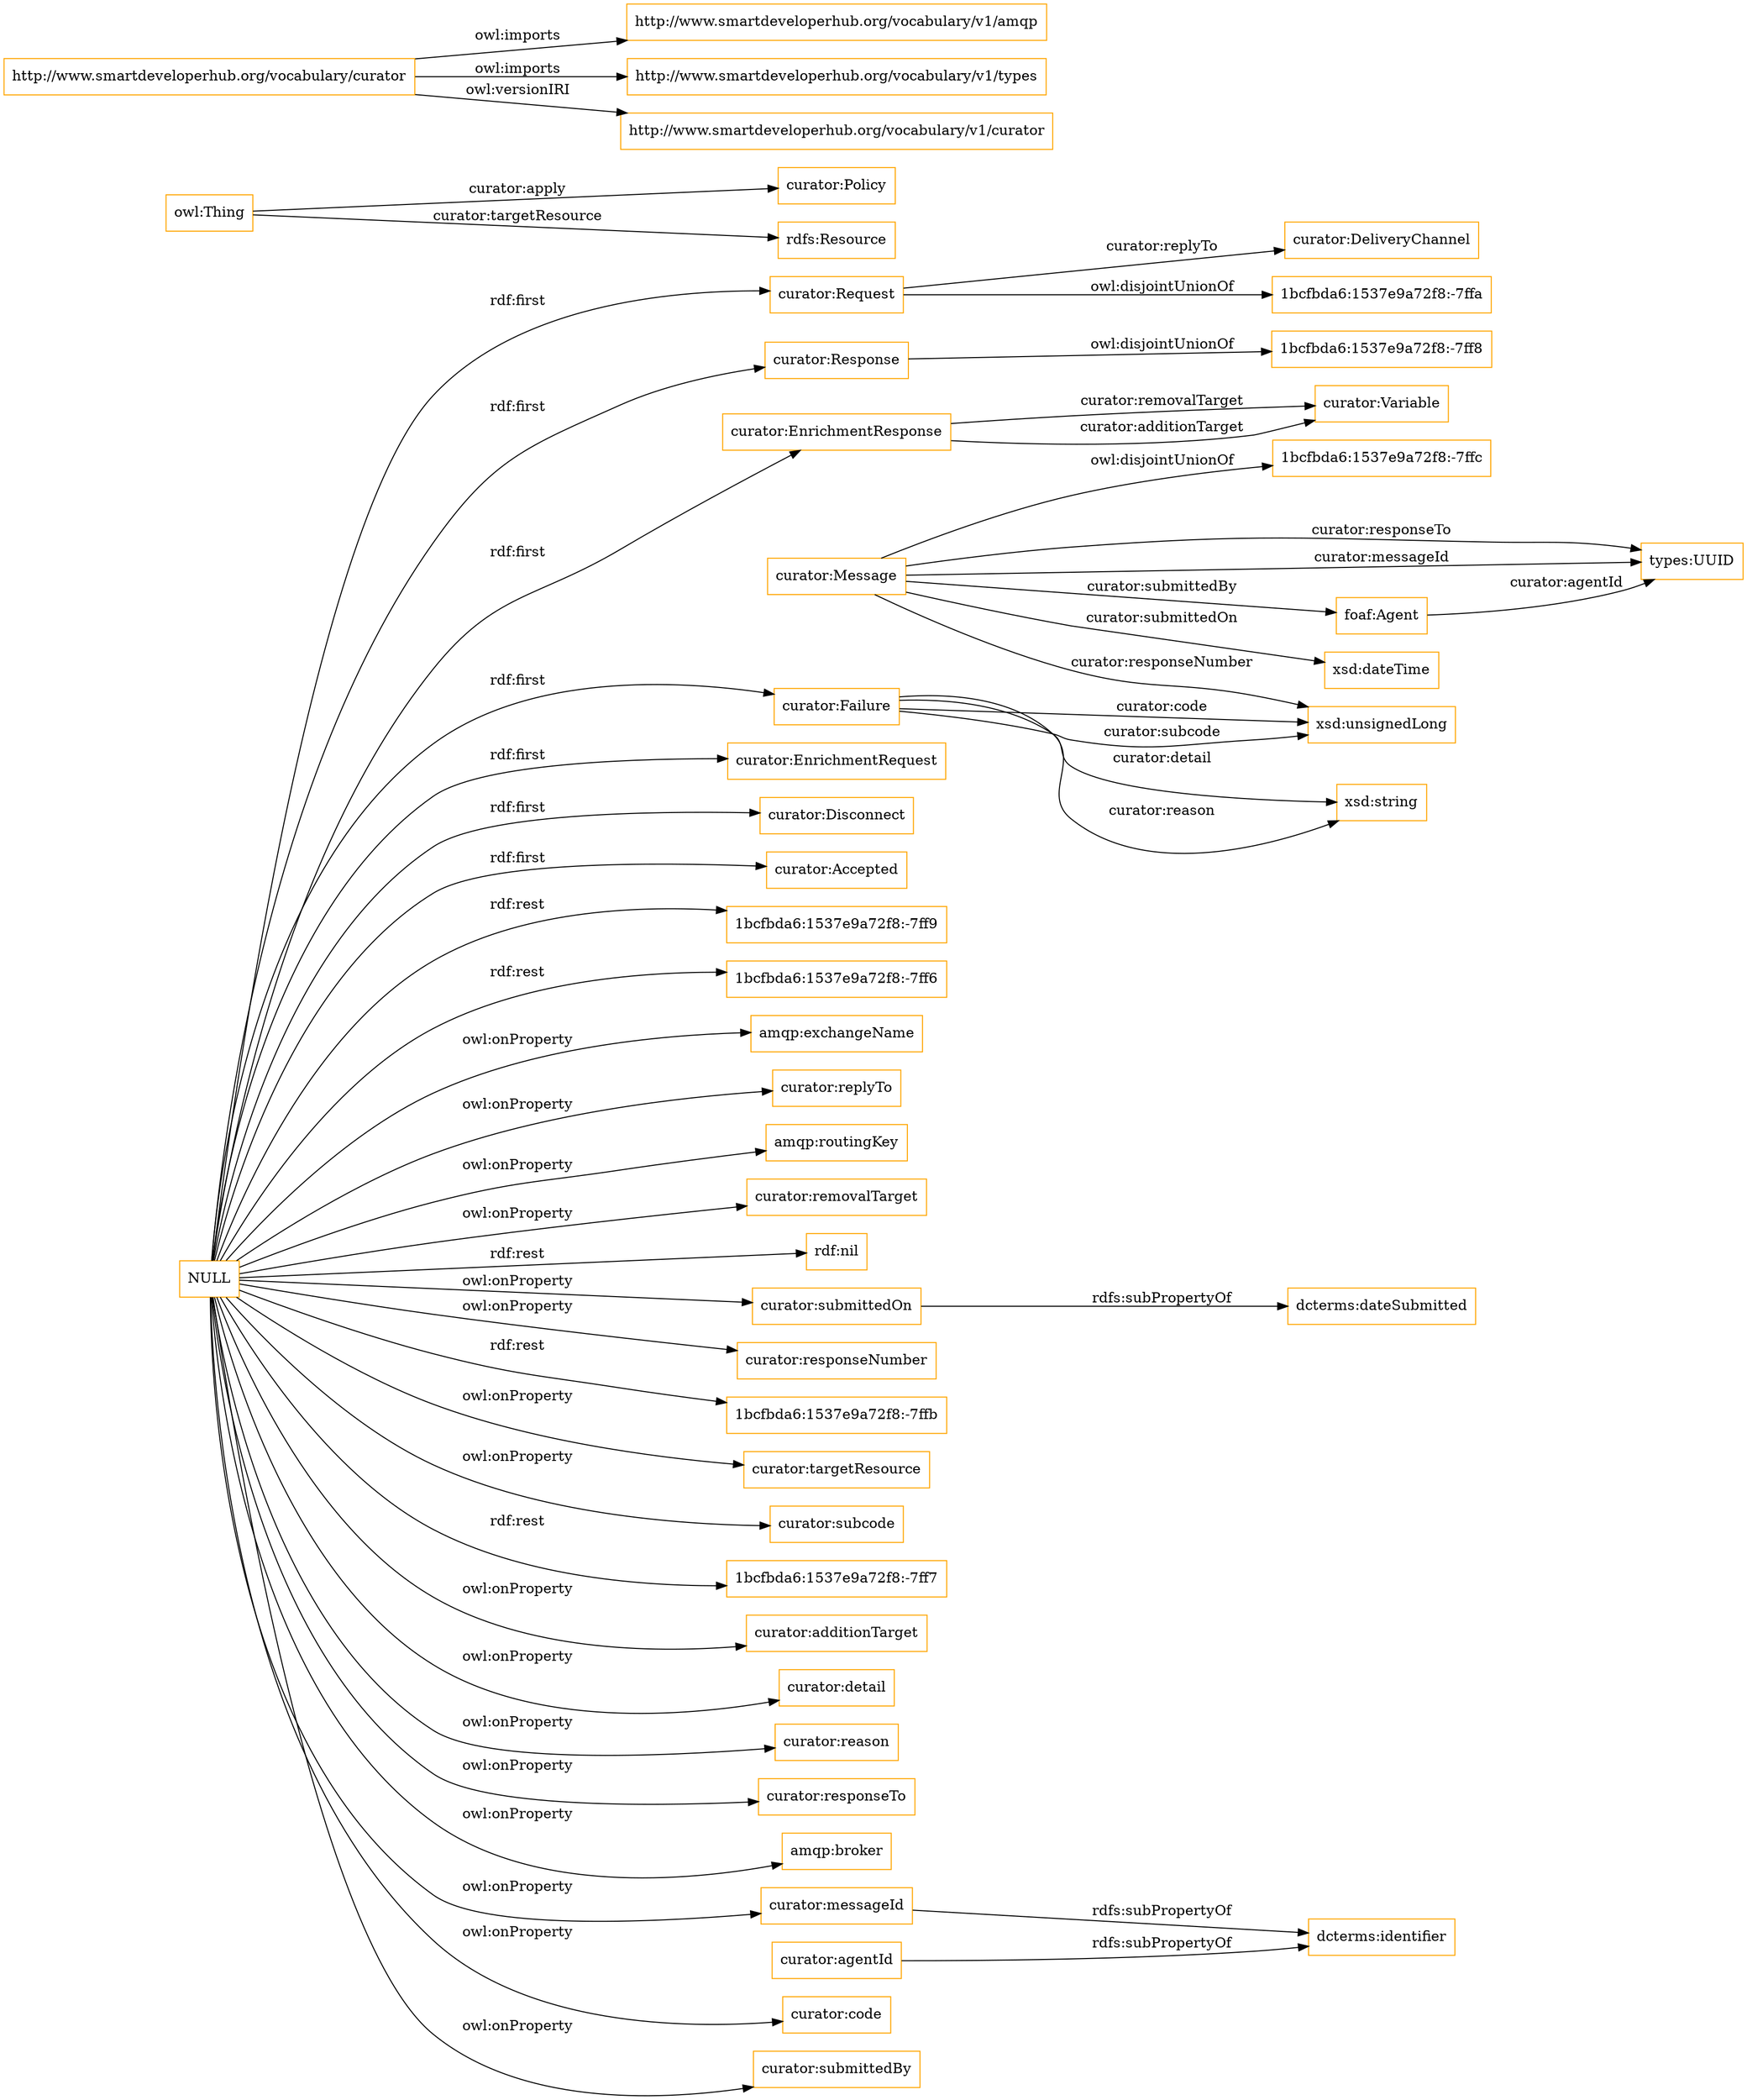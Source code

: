 digraph ar2dtool_diagram { 
rankdir=LR;
size="1501"
node [shape = rectangle, color="orange"]; "curator:Request" "curator:Response" "curator:Message" "curator:EnrichmentResponse" "curator:Variable" "curator:Failure" "curator:EnrichmentRequest" "curator:Disconnect" "curator:Policy" "curator:Accepted" "curator:DeliveryChannel" ; /*classes style*/
	"NULL" -> "1bcfbda6:1537e9a72f8:-7ff9" [ label = "rdf:rest" ];
	"NULL" -> "1bcfbda6:1537e9a72f8:-7ff6" [ label = "rdf:rest" ];
	"NULL" -> "amqp:exchangeName" [ label = "owl:onProperty" ];
	"NULL" -> "curator:replyTo" [ label = "owl:onProperty" ];
	"NULL" -> "curator:Response" [ label = "rdf:first" ];
	"NULL" -> "amqp:routingKey" [ label = "owl:onProperty" ];
	"NULL" -> "curator:EnrichmentResponse" [ label = "rdf:first" ];
	"NULL" -> "curator:EnrichmentRequest" [ label = "rdf:first" ];
	"NULL" -> "curator:removalTarget" [ label = "owl:onProperty" ];
	"NULL" -> "curator:Request" [ label = "rdf:first" ];
	"NULL" -> "rdf:nil" [ label = "rdf:rest" ];
	"NULL" -> "curator:submittedOn" [ label = "owl:onProperty" ];
	"NULL" -> "curator:responseNumber" [ label = "owl:onProperty" ];
	"NULL" -> "1bcfbda6:1537e9a72f8:-7ffb" [ label = "rdf:rest" ];
	"NULL" -> "curator:targetResource" [ label = "owl:onProperty" ];
	"NULL" -> "curator:subcode" [ label = "owl:onProperty" ];
	"NULL" -> "1bcfbda6:1537e9a72f8:-7ff7" [ label = "rdf:rest" ];
	"NULL" -> "curator:additionTarget" [ label = "owl:onProperty" ];
	"NULL" -> "curator:detail" [ label = "owl:onProperty" ];
	"NULL" -> "curator:Accepted" [ label = "rdf:first" ];
	"NULL" -> "curator:reason" [ label = "owl:onProperty" ];
	"NULL" -> "curator:Disconnect" [ label = "rdf:first" ];
	"NULL" -> "curator:responseTo" [ label = "owl:onProperty" ];
	"NULL" -> "amqp:broker" [ label = "owl:onProperty" ];
	"NULL" -> "curator:messageId" [ label = "owl:onProperty" ];
	"NULL" -> "curator:Failure" [ label = "rdf:first" ];
	"NULL" -> "curator:code" [ label = "owl:onProperty" ];
	"NULL" -> "curator:submittedBy" [ label = "owl:onProperty" ];
	"curator:Request" -> "1bcfbda6:1537e9a72f8:-7ffa" [ label = "owl:disjointUnionOf" ];
	"http://www.smartdeveloperhub.org/vocabulary/curator" -> "http://www.smartdeveloperhub.org/vocabulary/v1/amqp" [ label = "owl:imports" ];
	"http://www.smartdeveloperhub.org/vocabulary/curator" -> "http://www.smartdeveloperhub.org/vocabulary/v1/types" [ label = "owl:imports" ];
	"http://www.smartdeveloperhub.org/vocabulary/curator" -> "http://www.smartdeveloperhub.org/vocabulary/v1/curator" [ label = "owl:versionIRI" ];
	"curator:agentId" -> "dcterms:identifier" [ label = "rdfs:subPropertyOf" ];
	"curator:Message" -> "1bcfbda6:1537e9a72f8:-7ffc" [ label = "owl:disjointUnionOf" ];
	"curator:submittedOn" -> "dcterms:dateSubmitted" [ label = "rdfs:subPropertyOf" ];
	"curator:Response" -> "1bcfbda6:1537e9a72f8:-7ff8" [ label = "owl:disjointUnionOf" ];
	"curator:messageId" -> "dcterms:identifier" [ label = "rdfs:subPropertyOf" ];
	"curator:Message" -> "xsd:unsignedLong" [ label = "curator:responseNumber" ];
	"curator:EnrichmentResponse" -> "curator:Variable" [ label = "curator:removalTarget" ];
	"foaf:Agent" -> "types:UUID" [ label = "curator:agentId" ];
	"owl:Thing" -> "curator:Policy" [ label = "curator:apply" ];
	"curator:Request" -> "curator:DeliveryChannel" [ label = "curator:replyTo" ];
	"curator:Failure" -> "xsd:string" [ label = "curator:detail" ];
	"curator:Message" -> "types:UUID" [ label = "curator:responseTo" ];
	"curator:Message" -> "types:UUID" [ label = "curator:messageId" ];
	"curator:Failure" -> "xsd:unsignedLong" [ label = "curator:code" ];
	"owl:Thing" -> "rdfs:Resource" [ label = "curator:targetResource" ];
	"curator:Failure" -> "xsd:string" [ label = "curator:reason" ];
	"curator:Message" -> "foaf:Agent" [ label = "curator:submittedBy" ];
	"curator:Failure" -> "xsd:unsignedLong" [ label = "curator:subcode" ];
	"curator:Message" -> "xsd:dateTime" [ label = "curator:submittedOn" ];
	"curator:EnrichmentResponse" -> "curator:Variable" [ label = "curator:additionTarget" ];

}
